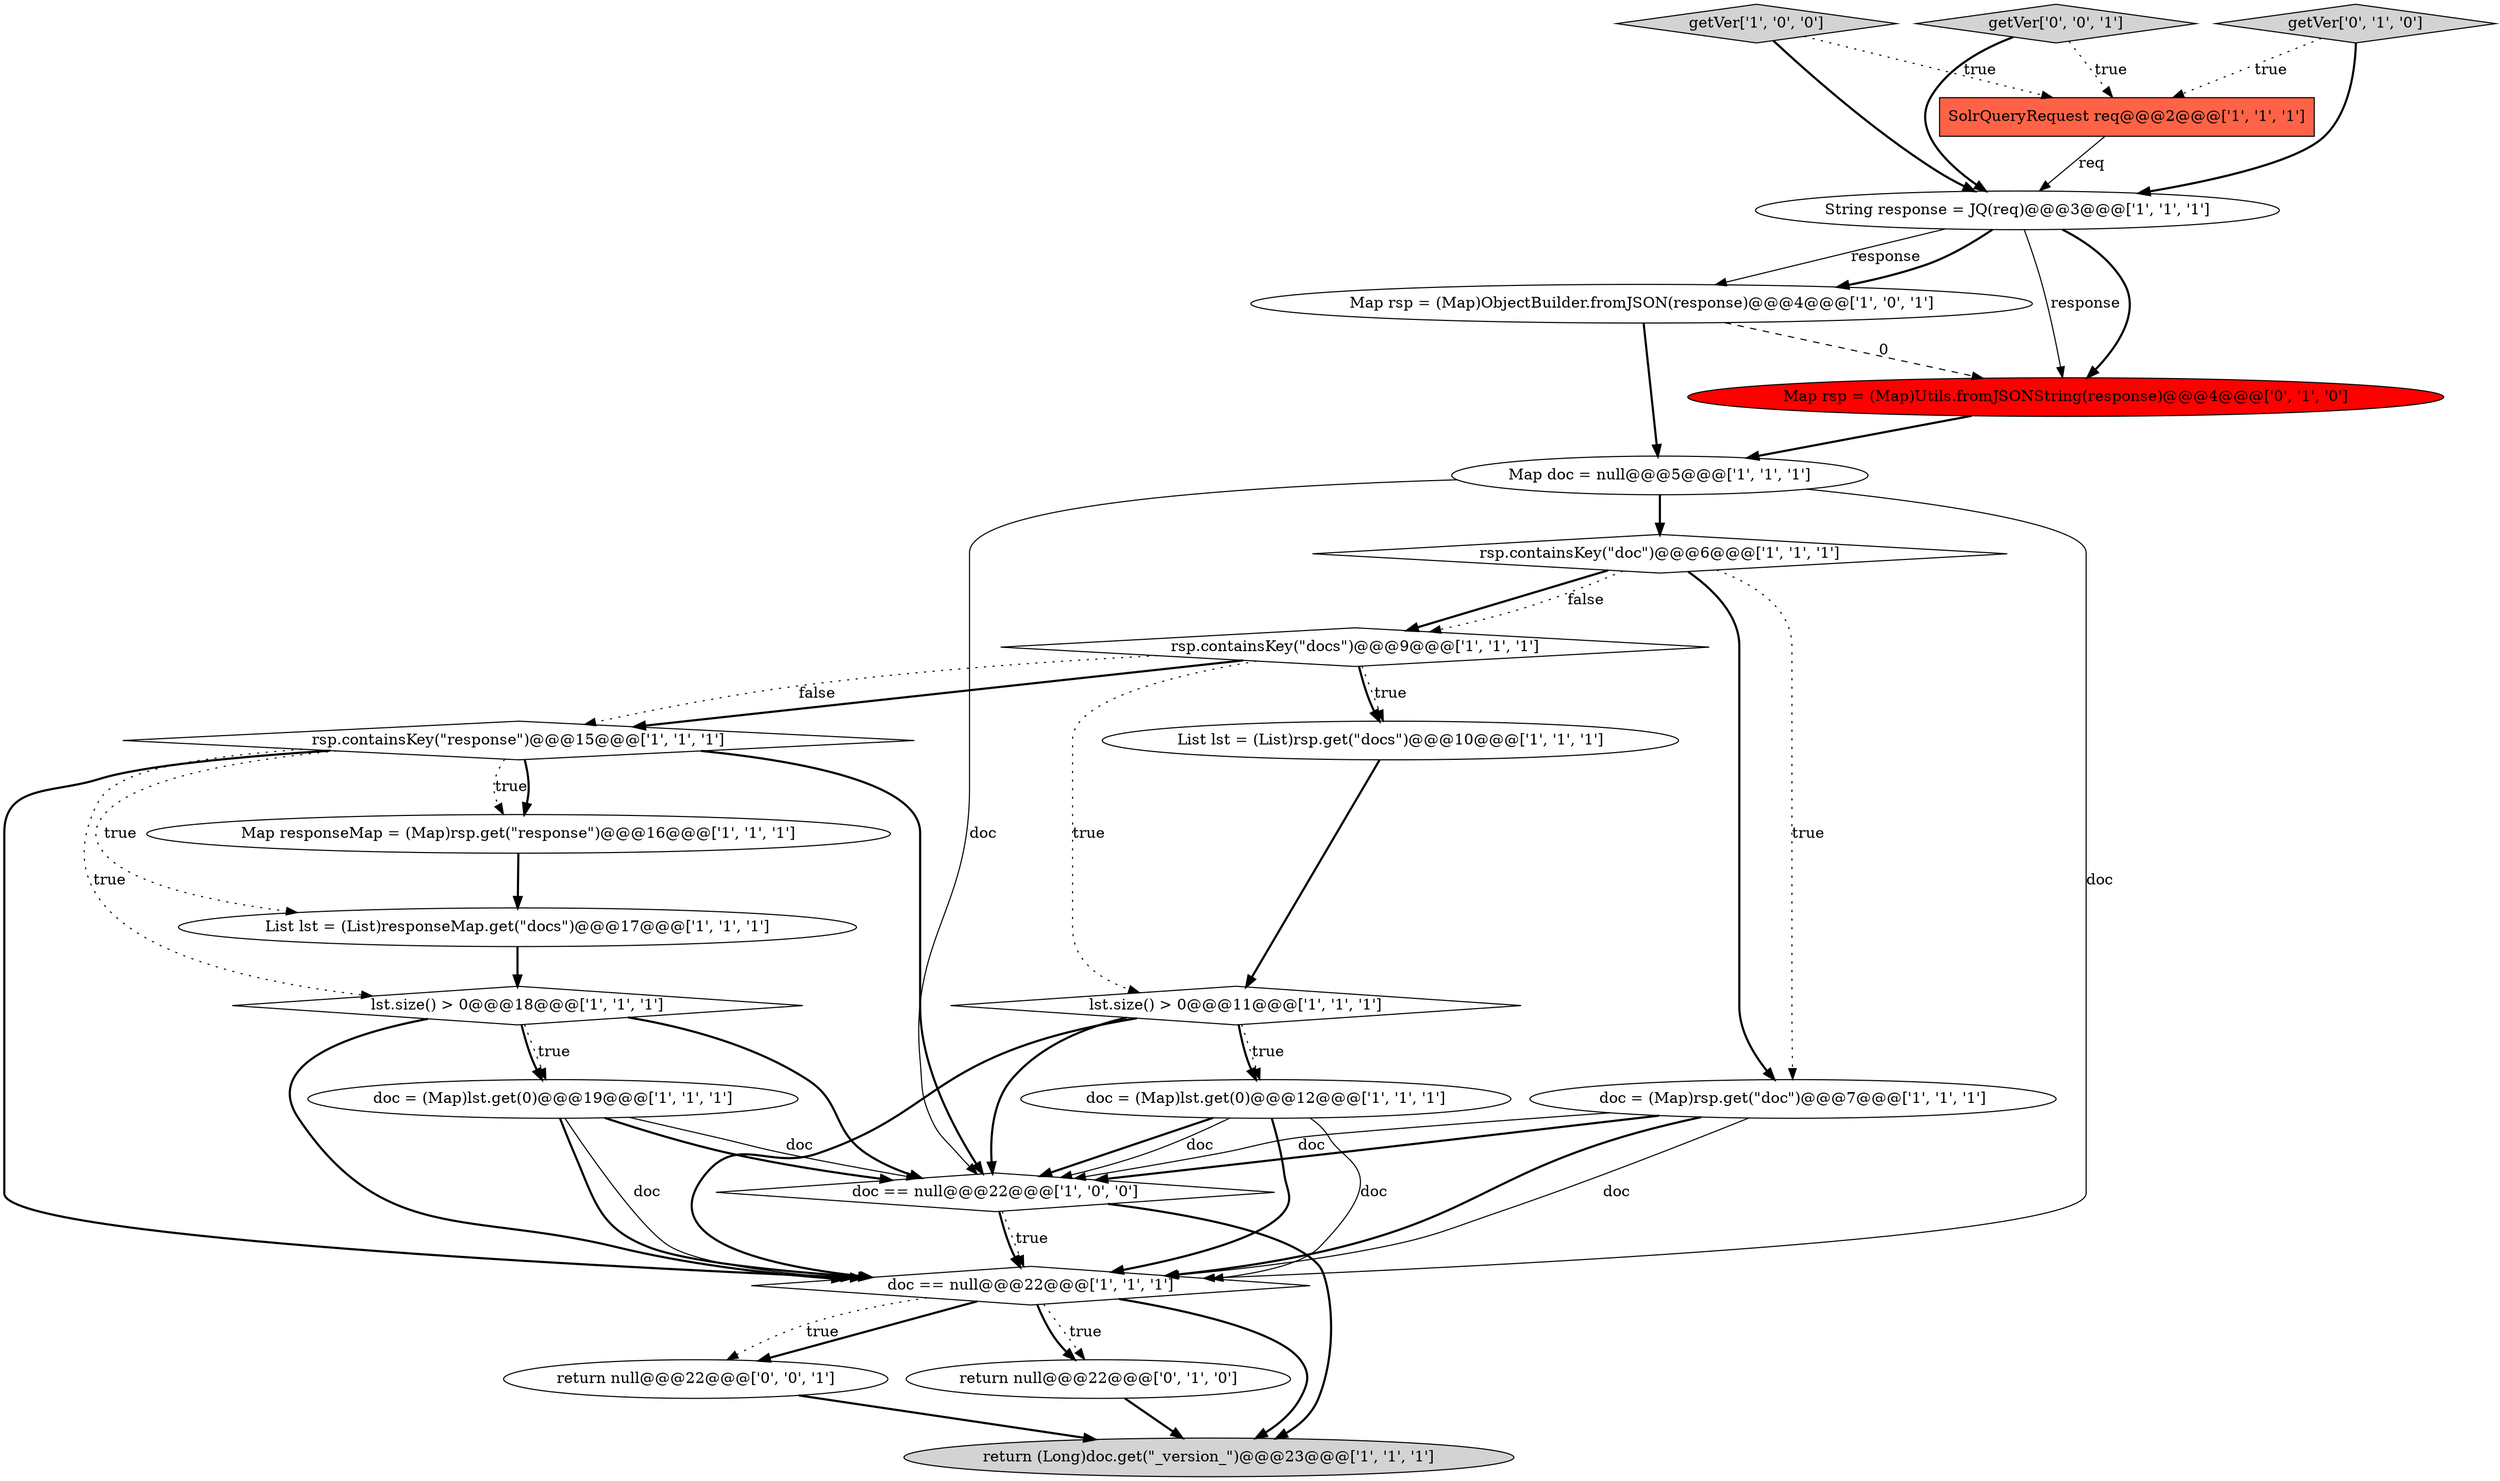 digraph {
11 [style = filled, label = "lst.size() > 0@@@11@@@['1', '1', '1']", fillcolor = white, shape = diamond image = "AAA0AAABBB1BBB"];
13 [style = filled, label = "rsp.containsKey(\"docs\")@@@9@@@['1', '1', '1']", fillcolor = white, shape = diamond image = "AAA0AAABBB1BBB"];
18 [style = filled, label = "Map rsp = (Map)ObjectBuilder.fromJSON(response)@@@4@@@['1', '0', '1']", fillcolor = white, shape = ellipse image = "AAA0AAABBB1BBB"];
10 [style = filled, label = "doc = (Map)rsp.get(\"doc\")@@@7@@@['1', '1', '1']", fillcolor = white, shape = ellipse image = "AAA0AAABBB1BBB"];
22 [style = filled, label = "return null@@@22@@@['0', '0', '1']", fillcolor = white, shape = ellipse image = "AAA0AAABBB3BBB"];
15 [style = filled, label = "Map doc = null@@@5@@@['1', '1', '1']", fillcolor = white, shape = ellipse image = "AAA0AAABBB1BBB"];
21 [style = filled, label = "Map rsp = (Map)Utils.fromJSONString(response)@@@4@@@['0', '1', '0']", fillcolor = red, shape = ellipse image = "AAA1AAABBB2BBB"];
1 [style = filled, label = "doc = (Map)lst.get(0)@@@19@@@['1', '1', '1']", fillcolor = white, shape = ellipse image = "AAA0AAABBB1BBB"];
14 [style = filled, label = "getVer['1', '0', '0']", fillcolor = lightgray, shape = diamond image = "AAA0AAABBB1BBB"];
8 [style = filled, label = "List lst = (List)rsp.get(\"docs\")@@@10@@@['1', '1', '1']", fillcolor = white, shape = ellipse image = "AAA0AAABBB1BBB"];
3 [style = filled, label = "doc == null@@@22@@@['1', '0', '0']", fillcolor = white, shape = diamond image = "AAA0AAABBB1BBB"];
20 [style = filled, label = "getVer['0', '1', '0']", fillcolor = lightgray, shape = diamond image = "AAA0AAABBB2BBB"];
9 [style = filled, label = "rsp.containsKey(\"response\")@@@15@@@['1', '1', '1']", fillcolor = white, shape = diamond image = "AAA0AAABBB1BBB"];
12 [style = filled, label = "rsp.containsKey(\"doc\")@@@6@@@['1', '1', '1']", fillcolor = white, shape = diamond image = "AAA0AAABBB1BBB"];
6 [style = filled, label = "Map responseMap = (Map)rsp.get(\"response\")@@@16@@@['1', '1', '1']", fillcolor = white, shape = ellipse image = "AAA0AAABBB1BBB"];
4 [style = filled, label = "doc = (Map)lst.get(0)@@@12@@@['1', '1', '1']", fillcolor = white, shape = ellipse image = "AAA0AAABBB1BBB"];
0 [style = filled, label = "SolrQueryRequest req@@@2@@@['1', '1', '1']", fillcolor = tomato, shape = box image = "AAA0AAABBB1BBB"];
5 [style = filled, label = "lst.size() > 0@@@18@@@['1', '1', '1']", fillcolor = white, shape = diamond image = "AAA0AAABBB1BBB"];
19 [style = filled, label = "return null@@@22@@@['0', '1', '0']", fillcolor = white, shape = ellipse image = "AAA0AAABBB2BBB"];
16 [style = filled, label = "doc == null@@@22@@@['1', '1', '1']", fillcolor = white, shape = diamond image = "AAA0AAABBB1BBB"];
7 [style = filled, label = "List lst = (List)responseMap.get(\"docs\")@@@17@@@['1', '1', '1']", fillcolor = white, shape = ellipse image = "AAA0AAABBB1BBB"];
17 [style = filled, label = "String response = JQ(req)@@@3@@@['1', '1', '1']", fillcolor = white, shape = ellipse image = "AAA0AAABBB1BBB"];
23 [style = filled, label = "getVer['0', '0', '1']", fillcolor = lightgray, shape = diamond image = "AAA0AAABBB3BBB"];
2 [style = filled, label = "return (Long)doc.get(\"_version_\")@@@23@@@['1', '1', '1']", fillcolor = lightgray, shape = ellipse image = "AAA0AAABBB1BBB"];
5->3 [style = bold, label=""];
11->16 [style = bold, label=""];
16->19 [style = dotted, label="true"];
4->3 [style = bold, label=""];
20->17 [style = bold, label=""];
22->2 [style = bold, label=""];
14->0 [style = dotted, label="true"];
21->15 [style = bold, label=""];
20->0 [style = dotted, label="true"];
5->1 [style = dotted, label="true"];
11->4 [style = bold, label=""];
18->15 [style = bold, label=""];
1->3 [style = bold, label=""];
4->3 [style = solid, label="doc"];
10->3 [style = bold, label=""];
14->17 [style = bold, label=""];
0->17 [style = solid, label="req"];
17->18 [style = solid, label="response"];
19->2 [style = bold, label=""];
11->4 [style = dotted, label="true"];
3->16 [style = bold, label=""];
16->2 [style = bold, label=""];
16->19 [style = bold, label=""];
16->22 [style = bold, label=""];
9->6 [style = dotted, label="true"];
16->22 [style = dotted, label="true"];
9->16 [style = bold, label=""];
1->3 [style = solid, label="doc"];
9->6 [style = bold, label=""];
1->16 [style = solid, label="doc"];
5->16 [style = bold, label=""];
12->13 [style = bold, label=""];
5->1 [style = bold, label=""];
10->3 [style = solid, label="doc"];
13->9 [style = dotted, label="false"];
7->5 [style = bold, label=""];
12->10 [style = bold, label=""];
9->5 [style = dotted, label="true"];
3->2 [style = bold, label=""];
10->16 [style = bold, label=""];
12->10 [style = dotted, label="true"];
11->3 [style = bold, label=""];
13->8 [style = dotted, label="true"];
1->16 [style = bold, label=""];
18->21 [style = dashed, label="0"];
4->16 [style = solid, label="doc"];
17->21 [style = solid, label="response"];
15->3 [style = solid, label="doc"];
9->3 [style = bold, label=""];
13->11 [style = dotted, label="true"];
23->17 [style = bold, label=""];
15->12 [style = bold, label=""];
13->9 [style = bold, label=""];
15->16 [style = solid, label="doc"];
13->8 [style = bold, label=""];
6->7 [style = bold, label=""];
9->7 [style = dotted, label="true"];
3->16 [style = dotted, label="true"];
10->16 [style = solid, label="doc"];
8->11 [style = bold, label=""];
17->21 [style = bold, label=""];
23->0 [style = dotted, label="true"];
17->18 [style = bold, label=""];
4->16 [style = bold, label=""];
12->13 [style = dotted, label="false"];
}
